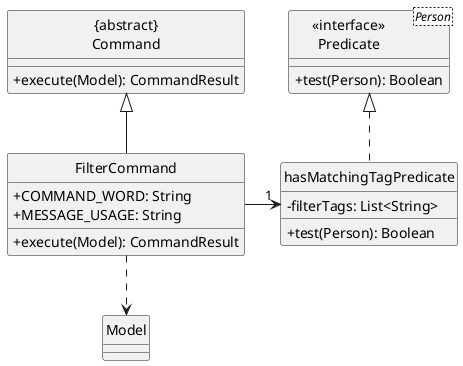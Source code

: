 @startuml
hide circle
skinparam classAttributeIconSize 0

Class "{abstract}\nCommand" as Command {
  +execute(Model): CommandResult
}
Class FilterCommand {
  +COMMAND_WORD: String
  +MESSAGE_USAGE: String
  +execute(Model): CommandResult
}
Class hasMatchingTagPredicate {
  -filterTags: List<String>
  +test(Person): Boolean
}
Class "<<interface>>\nPredicate<Person>" as Predicate {
  +test(Person): Boolean
}
Class Model

FilterCommand -up-|> Command
FilterCommand -> "1" hasMatchingTagPredicate
FilterCommand .down.> Model
hasMatchingTagPredicate .up.|> Predicate

@enduml
